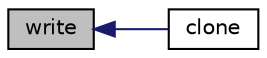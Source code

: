 digraph "write"
{
  bgcolor="transparent";
  edge [fontname="Helvetica",fontsize="10",labelfontname="Helvetica",labelfontsize="10"];
  node [fontname="Helvetica",fontsize="10",shape=record];
  rankdir="LR";
  Node1 [label="write",height=0.2,width=0.4,color="black", fillcolor="grey75", style="filled", fontcolor="black"];
  Node1 -> Node2 [dir="back",color="midnightblue",fontsize="10",style="solid",fontname="Helvetica"];
  Node2 [label="clone",height=0.2,width=0.4,color="black",URL="$a01718.html#a8a53cadd8227f307947ec9c8750e5f11",tooltip="Construct and return a clone setting internal field reference. "];
}
